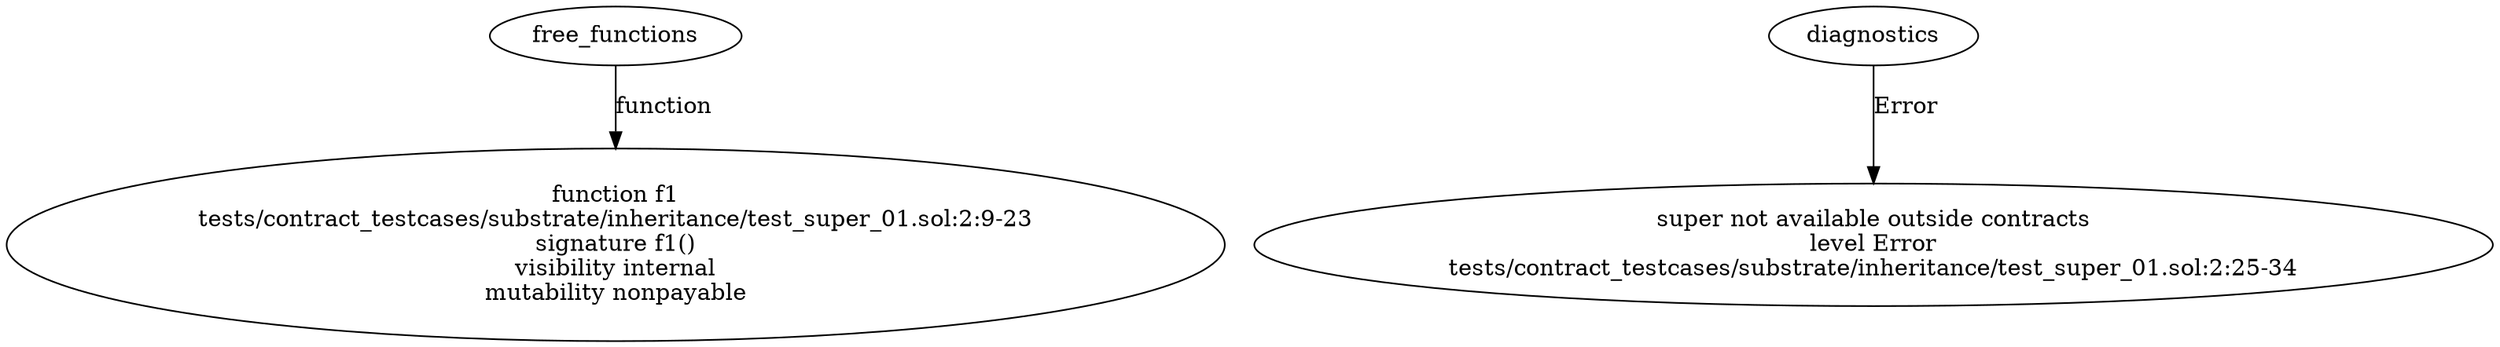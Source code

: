 strict digraph "tests/contract_testcases/substrate/inheritance/test_super_01.sol" {
	f1 [label="function f1\ntests/contract_testcases/substrate/inheritance/test_super_01.sol:2:9-23\nsignature f1()\nvisibility internal\nmutability nonpayable"]
	diagnostic [label="super not available outside contracts\nlevel Error\ntests/contract_testcases/substrate/inheritance/test_super_01.sol:2:25-34"]
	free_functions -> f1 [label="function"]
	diagnostics -> diagnostic [label="Error"]
}
